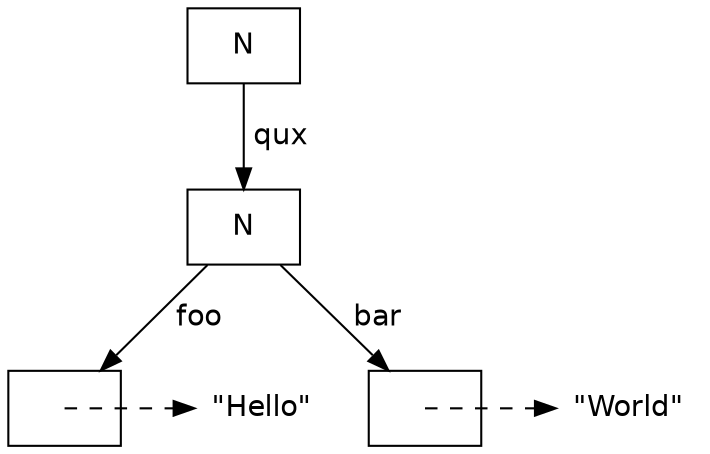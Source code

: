 digraph {
    graph [fontname="Helvetica"]
    node  [fontname="Helvetica"]
    edge  [fontname="Helvetica"]

    root [shape=box, label="N"]
    pre  [shape=box, label="N"]
    n1   [shape=box, label=""]
    n2   [shape=box, label=""]
    v1   [shape=plaintext, label="\"Hello\""]
    v2   [shape=plaintext, label="\"World\""]

    {rank=same n1 v1}
    {rank=same n2 v2}

    root -> pre [label=" qux"]
    pre  -> n1  [label=" foo"]
    pre  -> n2  [label=" bar"]
    n1   -> v1  [style=dashed, tailclip=false]
    n2   -> v2  [style=dashed, tailclip=false]
}
